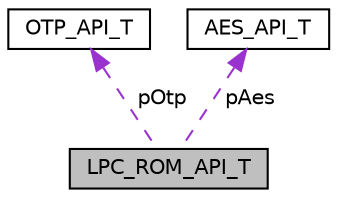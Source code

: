 digraph "LPC_ROM_API_T"
{
  edge [fontname="Helvetica",fontsize="10",labelfontname="Helvetica",labelfontsize="10"];
  node [fontname="Helvetica",fontsize="10",shape=record];
  Node1 [label="LPC_ROM_API_T",height=0.2,width=0.4,color="black", fillcolor="grey75", style="filled", fontcolor="black"];
  Node2 -> Node1 [dir="back",color="darkorchid3",fontsize="10",style="dashed",label=" pOtp" ,fontname="Helvetica"];
  Node2 [label="OTP_API_T",height=0.2,width=0.4,color="black", fillcolor="white", style="filled",URL="$struct_o_t_p___a_p_i___t.html",tooltip="LPC18XX_43XX OTP API structure. "];
  Node3 -> Node1 [dir="back",color="darkorchid3",fontsize="10",style="dashed",label=" pAes" ,fontname="Helvetica"];
  Node3 [label="AES_API_T",height=0.2,width=0.4,color="black", fillcolor="white", style="filled",URL="$struct_a_e_s___a_p_i___t.html",tooltip="LPC18XX_43XX AES API structure. "];
}

